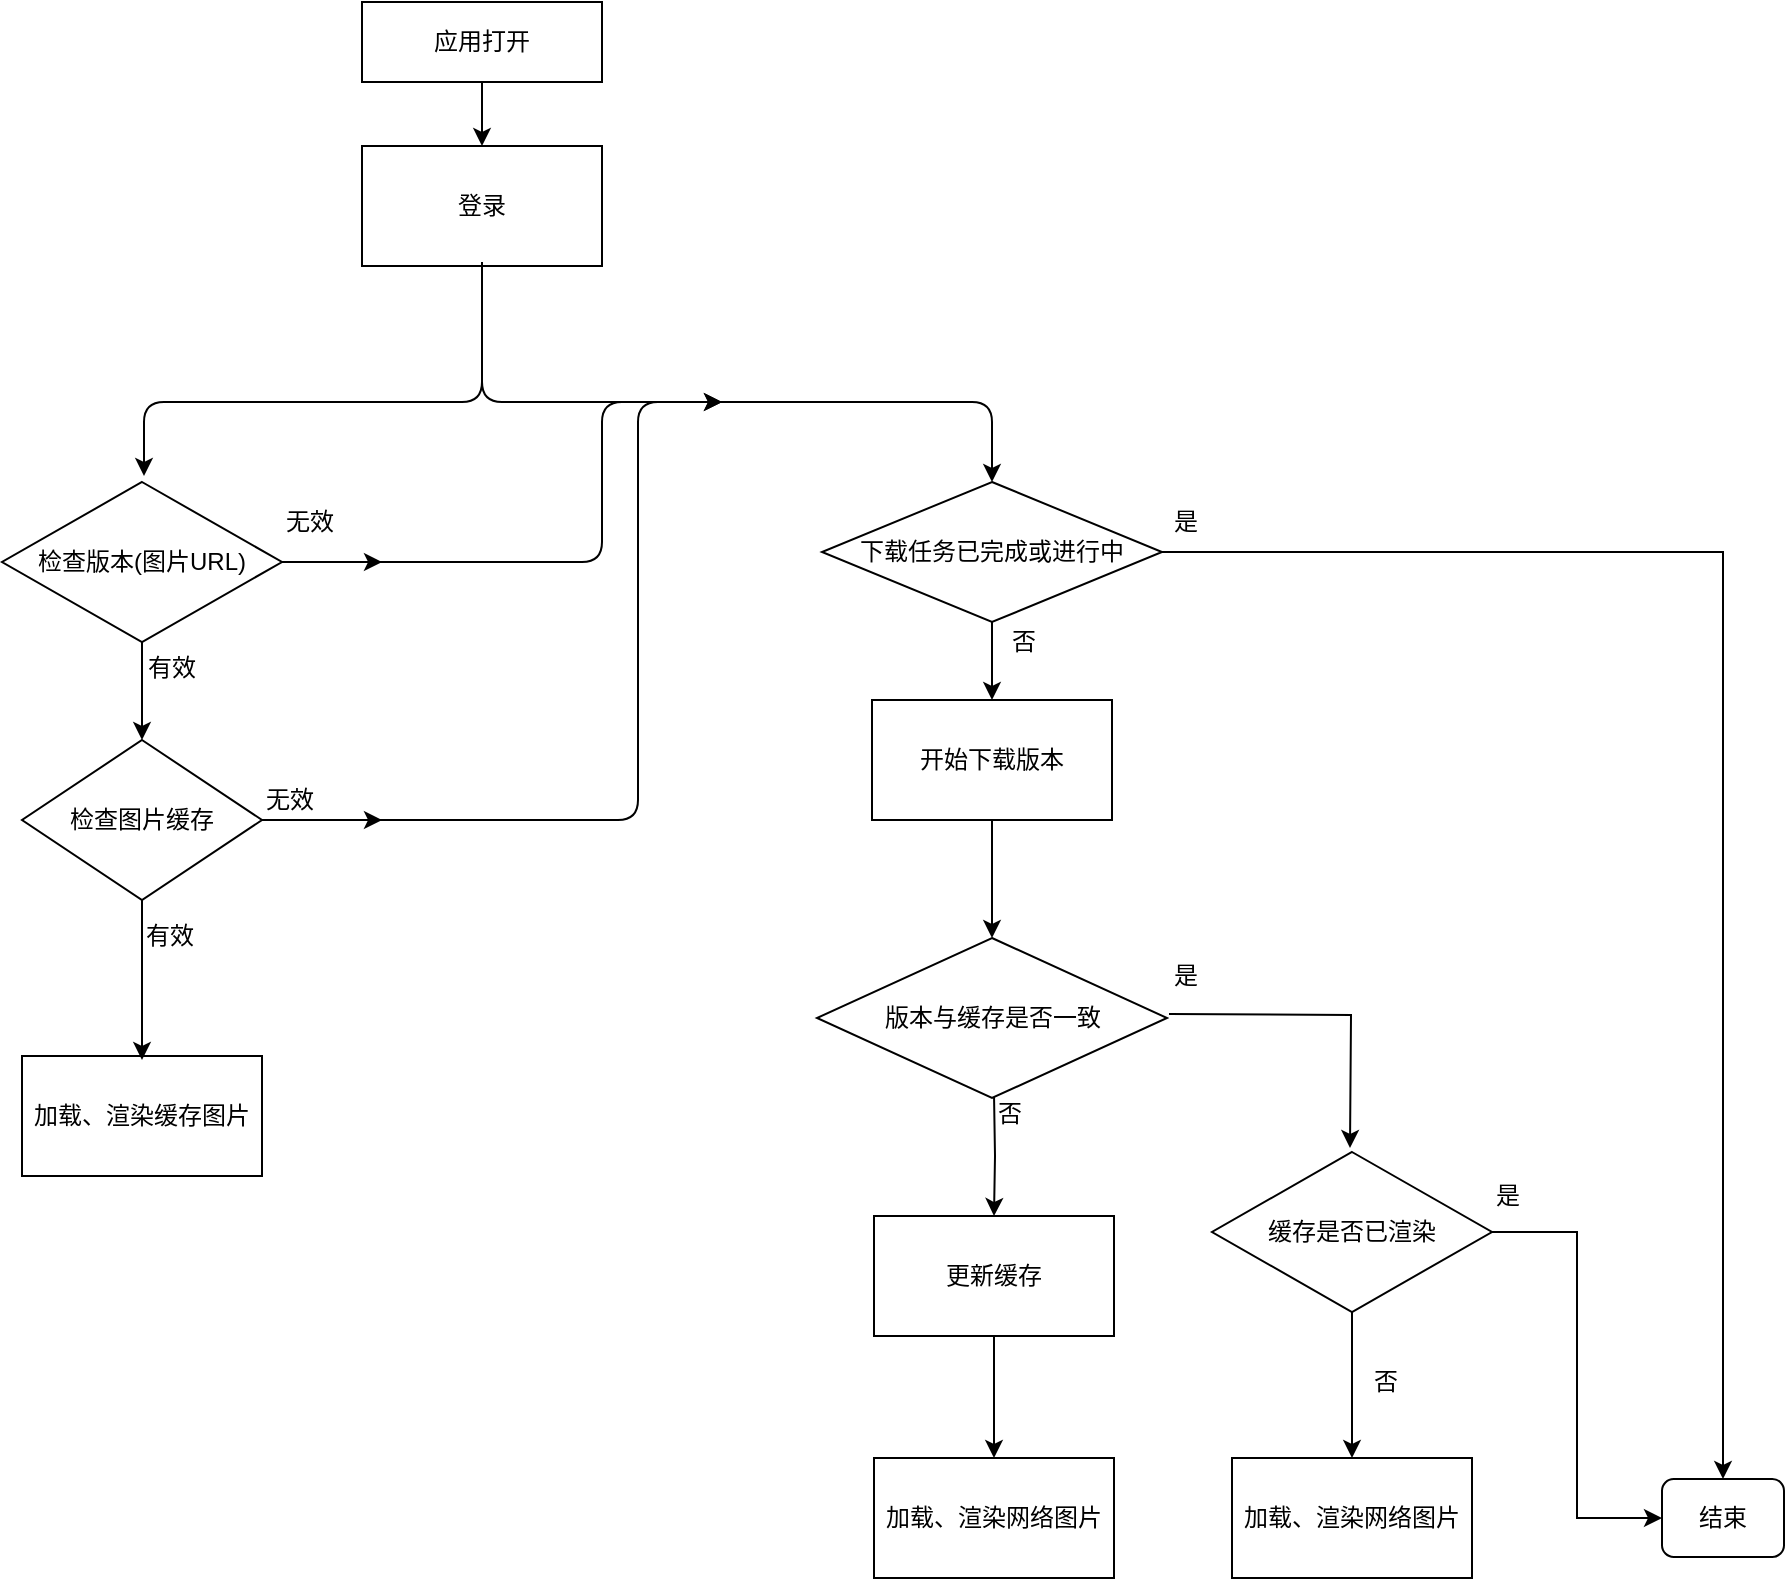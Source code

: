 <mxfile version="11.1.4" type="github"><diagram id="Av-IHMT5Xzm4aiiN9Ryq" name="Page-1"><mxGraphModel dx="1149" dy="773" grid="1" gridSize="10" guides="1" tooltips="1" connect="1" arrows="1" fold="1" page="1" pageScale="1" pageWidth="827" pageHeight="1169" math="0" shadow="0"><root><mxCell id="0"/><mxCell id="1" parent="0"/><mxCell id="g5jnLTH6uO6oZ4TodLK1-14" value="" style="edgeStyle=orthogonalEdgeStyle;rounded=0;orthogonalLoop=1;jettySize=auto;html=1;" parent="1" source="tXEbZ64m0D1ujOn4RVzD-1" target="S2RPf6URKoLTKJ8hEPo3-7" edge="1"><mxGeometry relative="1" as="geometry"/></mxCell><mxCell id="tXEbZ64m0D1ujOn4RVzD-1" value="应用打开" style="rounded=0;whiteSpace=wrap;html=1;" parent="1" vertex="1"><mxGeometry x="360" y="50" width="120" height="40" as="geometry"/></mxCell><mxCell id="S2RPf6URKoLTKJ8hEPo3-6" value="Text" style="text;html=1;resizable=0;points=[];autosize=1;align=left;verticalAlign=top;spacingTop=-4;" parent="1" vertex="1"><mxGeometry x="368" y="162" width="40" height="20" as="geometry"/></mxCell><mxCell id="S2RPf6URKoLTKJ8hEPo3-7" value="登录" style="rounded=0;whiteSpace=wrap;html=1;" parent="1" vertex="1"><mxGeometry x="360" y="122" width="120" height="60" as="geometry"/></mxCell><mxCell id="S2RPf6URKoLTKJ8hEPo3-10" value="" style="edgeStyle=segmentEdgeStyle;endArrow=classic;html=1;entryX=0.5;entryY=0;entryDx=0;entryDy=0;" parent="1" edge="1"><mxGeometry width="50" height="50" relative="1" as="geometry"><mxPoint x="420" y="182" as="sourcePoint"/><mxPoint x="251" y="287" as="targetPoint"/><Array as="points"><mxPoint x="420" y="182"/><mxPoint x="420" y="250"/><mxPoint x="251" y="250"/></Array></mxGeometry></mxCell><mxCell id="S2RPf6URKoLTKJ8hEPo3-12" value="" style="edgeStyle=segmentEdgeStyle;endArrow=classic;html=1;entryX=0.5;entryY=0;entryDx=0;entryDy=0;" parent="1" target="sRAX8nw85Gg30b3LioYz-1" edge="1"><mxGeometry width="50" height="50" relative="1" as="geometry"><mxPoint x="420" y="180" as="sourcePoint"/><mxPoint x="591" y="290" as="targetPoint"/><Array as="points"><mxPoint x="420" y="250"/><mxPoint x="675" y="250"/></Array></mxGeometry></mxCell><mxCell id="g5jnLTH6uO6oZ4TodLK1-7" value="加载、渲染缓存图片" style="rounded=0;whiteSpace=wrap;html=1;" parent="1" vertex="1"><mxGeometry x="190" y="577" width="120" height="60" as="geometry"/></mxCell><mxCell id="g5jnLTH6uO6oZ4TodLK1-38" value="" style="edgeStyle=orthogonalEdgeStyle;rounded=0;orthogonalLoop=1;jettySize=auto;html=1;" parent="1" edge="1"><mxGeometry relative="1" as="geometry"><mxPoint x="854" y="623" as="targetPoint"/><mxPoint x="763.5" y="556" as="sourcePoint"/></mxGeometry></mxCell><mxCell id="g5jnLTH6uO6oZ4TodLK1-52" style="edgeStyle=orthogonalEdgeStyle;rounded=0;orthogonalLoop=1;jettySize=auto;html=1;entryX=0.5;entryY=0;entryDx=0;entryDy=0;" parent="1" target="g5jnLTH6uO6oZ4TodLK1-49" edge="1"><mxGeometry relative="1" as="geometry"><mxPoint x="676" y="596" as="sourcePoint"/></mxGeometry></mxCell><mxCell id="g5jnLTH6uO6oZ4TodLK1-17" value="版本与缓存是否一致" style="rhombus;whiteSpace=wrap;html=1;" parent="1" vertex="1"><mxGeometry x="587.5" y="518" width="175" height="80" as="geometry"/></mxCell><mxCell id="g5jnLTH6uO6oZ4TodLK1-20" value="加载、渲染网络图片" style="rounded=0;whiteSpace=wrap;html=1;" parent="1" vertex="1"><mxGeometry x="616" y="778" width="120" height="60" as="geometry"/></mxCell><mxCell id="g5jnLTH6uO6oZ4TodLK1-22" value="否" style="text;html=1;resizable=0;points=[];autosize=1;align=left;verticalAlign=top;spacingTop=-4;" parent="1" vertex="1"><mxGeometry x="676" y="596" width="30" height="20" as="geometry"/></mxCell><mxCell id="g5jnLTH6uO6oZ4TodLK1-28" value="" style="edgeStyle=orthogonalEdgeStyle;rounded=0;orthogonalLoop=1;jettySize=auto;html=1;" parent="1" source="g5jnLTH6uO6oZ4TodLK1-25" target="g5jnLTH6uO6oZ4TodLK1-26" edge="1"><mxGeometry relative="1" as="geometry"/></mxCell><mxCell id="sRAX8nw85Gg30b3LioYz-14" style="edgeStyle=orthogonalEdgeStyle;rounded=0;orthogonalLoop=1;jettySize=auto;html=1;" edge="1" parent="1" source="g5jnLTH6uO6oZ4TodLK1-25"><mxGeometry relative="1" as="geometry"><mxPoint x="370" y="330" as="targetPoint"/></mxGeometry></mxCell><mxCell id="g5jnLTH6uO6oZ4TodLK1-25" value="&lt;span style=&quot;white-space: normal&quot;&gt;检查版本(图片URL)&lt;/span&gt;" style="rhombus;whiteSpace=wrap;html=1;" parent="1" vertex="1"><mxGeometry x="180" y="290" width="140" height="80" as="geometry"/></mxCell><mxCell id="g5jnLTH6uO6oZ4TodLK1-31" value="" style="edgeStyle=orthogonalEdgeStyle;rounded=0;orthogonalLoop=1;jettySize=auto;html=1;" parent="1" source="g5jnLTH6uO6oZ4TodLK1-26" edge="1"><mxGeometry relative="1" as="geometry"><mxPoint x="250" y="579" as="targetPoint"/></mxGeometry></mxCell><mxCell id="sRAX8nw85Gg30b3LioYz-15" style="edgeStyle=orthogonalEdgeStyle;rounded=0;orthogonalLoop=1;jettySize=auto;html=1;" edge="1" parent="1" source="g5jnLTH6uO6oZ4TodLK1-26"><mxGeometry relative="1" as="geometry"><mxPoint x="370" y="459" as="targetPoint"/></mxGeometry></mxCell><mxCell id="g5jnLTH6uO6oZ4TodLK1-26" value="检查图片缓存" style="rhombus;whiteSpace=wrap;html=1;" parent="1" vertex="1"><mxGeometry x="190" y="419" width="120" height="80" as="geometry"/></mxCell><mxCell id="g5jnLTH6uO6oZ4TodLK1-29" value="有效" style="text;html=1;resizable=0;points=[];autosize=1;align=left;verticalAlign=top;spacingTop=-4;" parent="1" vertex="1"><mxGeometry x="250.5" y="373" width="40" height="20" as="geometry"/></mxCell><mxCell id="g5jnLTH6uO6oZ4TodLK1-32" value="有效" style="text;html=1;resizable=0;points=[];autosize=1;align=left;verticalAlign=top;spacingTop=-4;" parent="1" vertex="1"><mxGeometry x="250" y="507" width="40" height="20" as="geometry"/></mxCell><mxCell id="g5jnLTH6uO6oZ4TodLK1-39" value="是" style="text;html=1;resizable=0;points=[];autosize=1;align=left;verticalAlign=top;spacingTop=-4;" parent="1" vertex="1"><mxGeometry x="764" y="527" width="30" height="20" as="geometry"/></mxCell><mxCell id="g5jnLTH6uO6oZ4TodLK1-40" value="&lt;span style=&quot;white-space: normal&quot;&gt;加载、渲染网络图片&lt;/span&gt;" style="rounded=0;whiteSpace=wrap;html=1;" parent="1" vertex="1"><mxGeometry x="795" y="778" width="120" height="60" as="geometry"/></mxCell><mxCell id="g5jnLTH6uO6oZ4TodLK1-45" style="edgeStyle=orthogonalEdgeStyle;rounded=0;orthogonalLoop=1;jettySize=auto;html=1;exitX=0.5;exitY=1;exitDx=0;exitDy=0;entryX=0.5;entryY=0;entryDx=0;entryDy=0;" parent="1" source="g5jnLTH6uO6oZ4TodLK1-44" target="g5jnLTH6uO6oZ4TodLK1-40" edge="1"><mxGeometry relative="1" as="geometry"/></mxCell><mxCell id="sRAX8nw85Gg30b3LioYz-16" style="edgeStyle=orthogonalEdgeStyle;rounded=0;orthogonalLoop=1;jettySize=auto;html=1;entryX=0;entryY=0.5;entryDx=0;entryDy=0;" edge="1" parent="1" source="g5jnLTH6uO6oZ4TodLK1-44" target="sRAX8nw85Gg30b3LioYz-7"><mxGeometry relative="1" as="geometry"/></mxCell><mxCell id="g5jnLTH6uO6oZ4TodLK1-44" value="缓存是否已渲染" style="rhombus;whiteSpace=wrap;html=1;" parent="1" vertex="1"><mxGeometry x="785" y="625" width="140" height="80" as="geometry"/></mxCell><mxCell id="g5jnLTH6uO6oZ4TodLK1-46" value="否" style="text;html=1;resizable=0;points=[];autosize=1;align=left;verticalAlign=top;spacingTop=-4;" parent="1" vertex="1"><mxGeometry x="864" y="730" width="30" height="20" as="geometry"/></mxCell><mxCell id="g5jnLTH6uO6oZ4TodLK1-53" style="edgeStyle=orthogonalEdgeStyle;rounded=0;orthogonalLoop=1;jettySize=auto;html=1;entryX=0.5;entryY=0;entryDx=0;entryDy=0;" parent="1" source="g5jnLTH6uO6oZ4TodLK1-49" target="g5jnLTH6uO6oZ4TodLK1-20" edge="1"><mxGeometry relative="1" as="geometry"/></mxCell><mxCell id="g5jnLTH6uO6oZ4TodLK1-49" value="更新缓存" style="rounded=0;whiteSpace=wrap;html=1;" parent="1" vertex="1"><mxGeometry x="616" y="657" width="120" height="60" as="geometry"/></mxCell><mxCell id="ldTik9sNe7aYE0XLO2Mk-4" value="无效" style="text;html=1;resizable=0;points=[];autosize=1;align=left;verticalAlign=top;spacingTop=-4;" parent="1" vertex="1"><mxGeometry x="320" y="300" width="40" height="20" as="geometry"/></mxCell><mxCell id="ldTik9sNe7aYE0XLO2Mk-5" value="无效" style="text;html=1;resizable=0;points=[];autosize=1;align=left;verticalAlign=top;spacingTop=-4;" parent="1" vertex="1"><mxGeometry x="310" y="438.5" width="40" height="20" as="geometry"/></mxCell><mxCell id="ldTik9sNe7aYE0XLO2Mk-6" value="" style="edgeStyle=segmentEdgeStyle;endArrow=classic;html=1;exitX=1;exitY=0.5;exitDx=0;exitDy=0;" parent="1" source="g5jnLTH6uO6oZ4TodLK1-25" edge="1"><mxGeometry width="50" height="50" relative="1" as="geometry"><mxPoint x="370" y="330" as="sourcePoint"/><mxPoint x="540" y="250" as="targetPoint"/><Array as="points"><mxPoint x="480" y="330"/><mxPoint x="480" y="250"/></Array></mxGeometry></mxCell><mxCell id="ldTik9sNe7aYE0XLO2Mk-7" value="" style="edgeStyle=segmentEdgeStyle;endArrow=classic;html=1;exitX=1;exitY=0.5;exitDx=0;exitDy=0;" parent="1" source="g5jnLTH6uO6oZ4TodLK1-26" edge="1"><mxGeometry width="50" height="50" relative="1" as="geometry"><mxPoint x="328" y="459" as="sourcePoint"/><mxPoint x="540" y="250" as="targetPoint"/><Array as="points"><mxPoint x="498" y="459"/><mxPoint x="498" y="250"/></Array></mxGeometry></mxCell><mxCell id="sRAX8nw85Gg30b3LioYz-10" style="edgeStyle=orthogonalEdgeStyle;rounded=0;orthogonalLoop=1;jettySize=auto;html=1;entryX=0.5;entryY=0;entryDx=0;entryDy=0;" edge="1" parent="1" source="sRAX8nw85Gg30b3LioYz-1" target="sRAX8nw85Gg30b3LioYz-2"><mxGeometry relative="1" as="geometry"/></mxCell><mxCell id="sRAX8nw85Gg30b3LioYz-12" style="edgeStyle=orthogonalEdgeStyle;rounded=0;orthogonalLoop=1;jettySize=auto;html=1;entryX=0.5;entryY=0;entryDx=0;entryDy=0;" edge="1" parent="1" source="sRAX8nw85Gg30b3LioYz-1" target="sRAX8nw85Gg30b3LioYz-7"><mxGeometry relative="1" as="geometry"><mxPoint x="820" y="325" as="targetPoint"/></mxGeometry></mxCell><mxCell id="sRAX8nw85Gg30b3LioYz-1" value="下载任务已完成或进行中" style="rhombus;whiteSpace=wrap;html=1;" vertex="1" parent="1"><mxGeometry x="590" y="290" width="170" height="70" as="geometry"/></mxCell><mxCell id="sRAX8nw85Gg30b3LioYz-13" style="edgeStyle=orthogonalEdgeStyle;rounded=0;orthogonalLoop=1;jettySize=auto;html=1;entryX=0.5;entryY=0;entryDx=0;entryDy=0;" edge="1" parent="1" source="sRAX8nw85Gg30b3LioYz-2" target="g5jnLTH6uO6oZ4TodLK1-17"><mxGeometry relative="1" as="geometry"/></mxCell><mxCell id="sRAX8nw85Gg30b3LioYz-2" value="开始下载版本" style="rounded=0;whiteSpace=wrap;html=1;" vertex="1" parent="1"><mxGeometry x="615" y="399" width="120" height="60" as="geometry"/></mxCell><mxCell id="sRAX8nw85Gg30b3LioYz-5" value="否" style="text;html=1;resizable=0;points=[];autosize=1;align=left;verticalAlign=top;spacingTop=-4;" vertex="1" parent="1"><mxGeometry x="683" y="360" width="30" height="20" as="geometry"/></mxCell><mxCell id="sRAX8nw85Gg30b3LioYz-6" value="是" style="text;html=1;resizable=0;points=[];autosize=1;align=left;verticalAlign=top;spacingTop=-4;" vertex="1" parent="1"><mxGeometry x="764" y="300" width="30" height="20" as="geometry"/></mxCell><mxCell id="sRAX8nw85Gg30b3LioYz-7" value="结束" style="rounded=1;whiteSpace=wrap;html=1;" vertex="1" parent="1"><mxGeometry x="1010" y="788.5" width="61" height="39" as="geometry"/></mxCell><mxCell id="sRAX8nw85Gg30b3LioYz-17" value="是" style="text;html=1;resizable=0;points=[];autosize=1;align=left;verticalAlign=top;spacingTop=-4;" vertex="1" parent="1"><mxGeometry x="925" y="637" width="30" height="20" as="geometry"/></mxCell></root></mxGraphModel></diagram></mxfile>